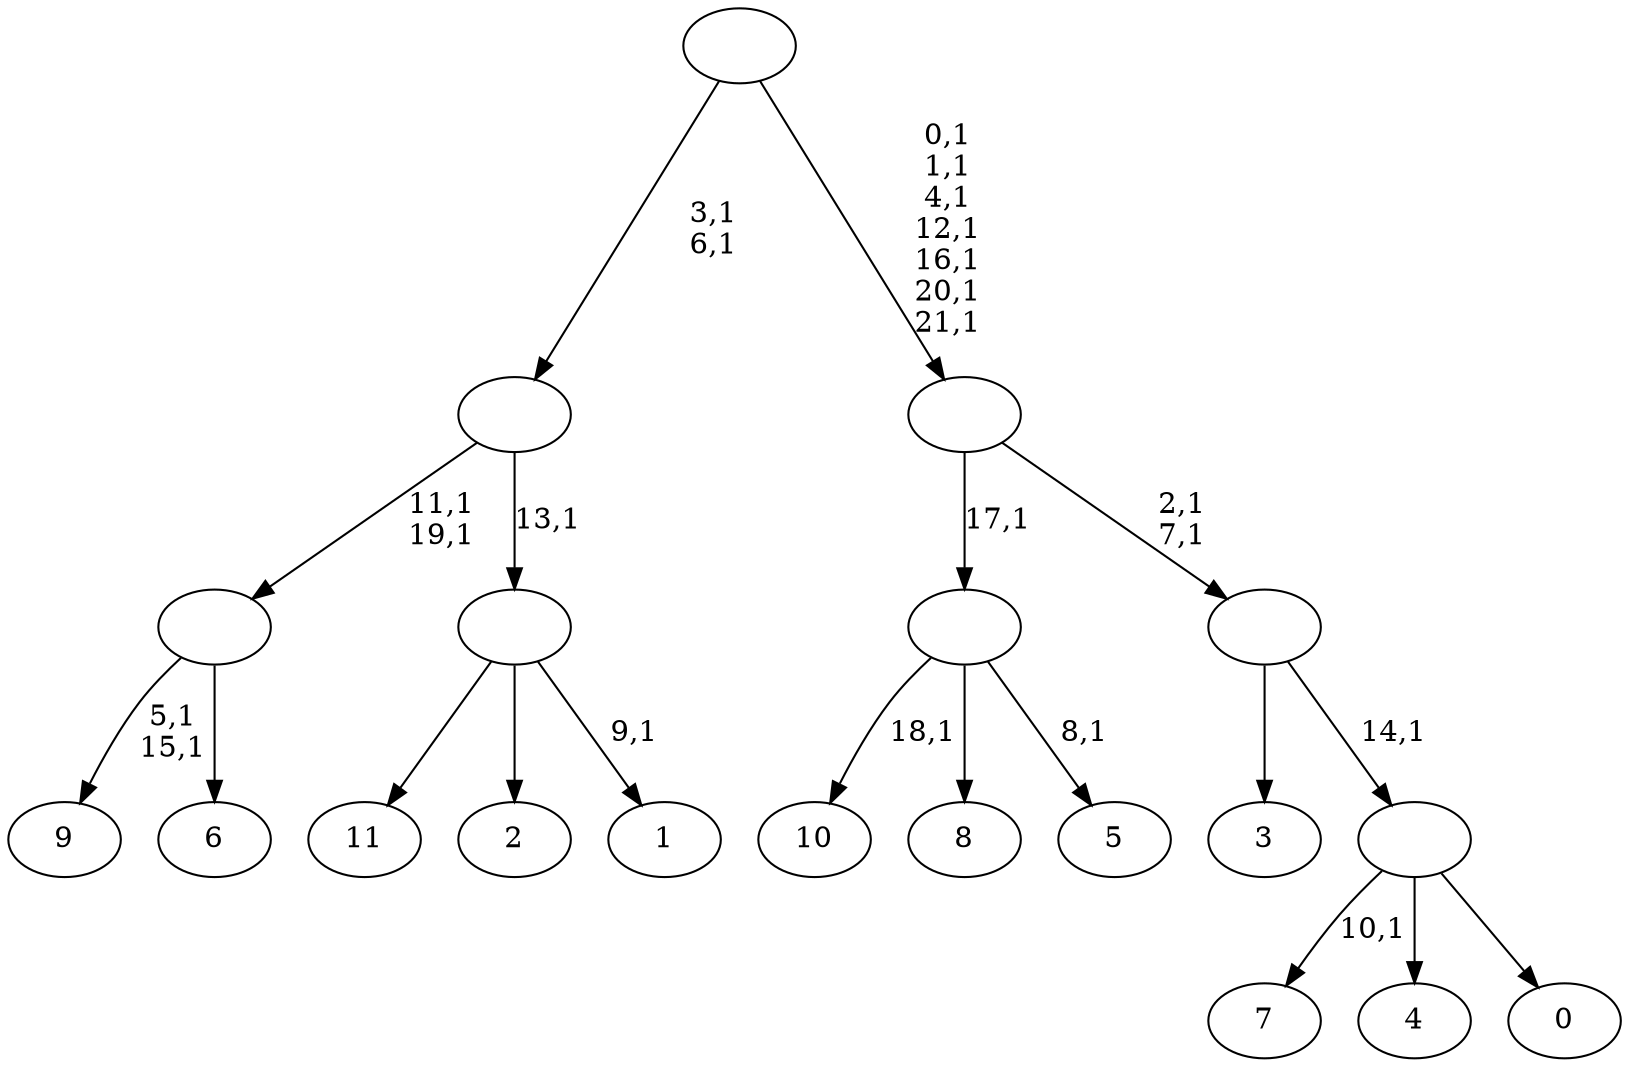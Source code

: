 digraph T {
	34 [label="11"]
	33 [label="10"]
	31 [label="9"]
	28 [label="8"]
	27 [label="7"]
	25 [label="6"]
	24 [label=""]
	22 [label="5"]
	20 [label=""]
	19 [label="4"]
	18 [label="3"]
	17 [label="2"]
	16 [label="1"]
	14 [label=""]
	13 [label=""]
	11 [label="0"]
	10 [label=""]
	9 [label=""]
	7 [label=""]
	0 [label=""]
	24 -> 31 [label="5,1\n15,1"]
	24 -> 25 [label=""]
	20 -> 22 [label="8,1"]
	20 -> 33 [label="18,1"]
	20 -> 28 [label=""]
	14 -> 16 [label="9,1"]
	14 -> 34 [label=""]
	14 -> 17 [label=""]
	13 -> 24 [label="11,1\n19,1"]
	13 -> 14 [label="13,1"]
	10 -> 27 [label="10,1"]
	10 -> 19 [label=""]
	10 -> 11 [label=""]
	9 -> 18 [label=""]
	9 -> 10 [label="14,1"]
	7 -> 9 [label="2,1\n7,1"]
	7 -> 20 [label="17,1"]
	0 -> 7 [label="0,1\n1,1\n4,1\n12,1\n16,1\n20,1\n21,1"]
	0 -> 13 [label="3,1\n6,1"]
}
